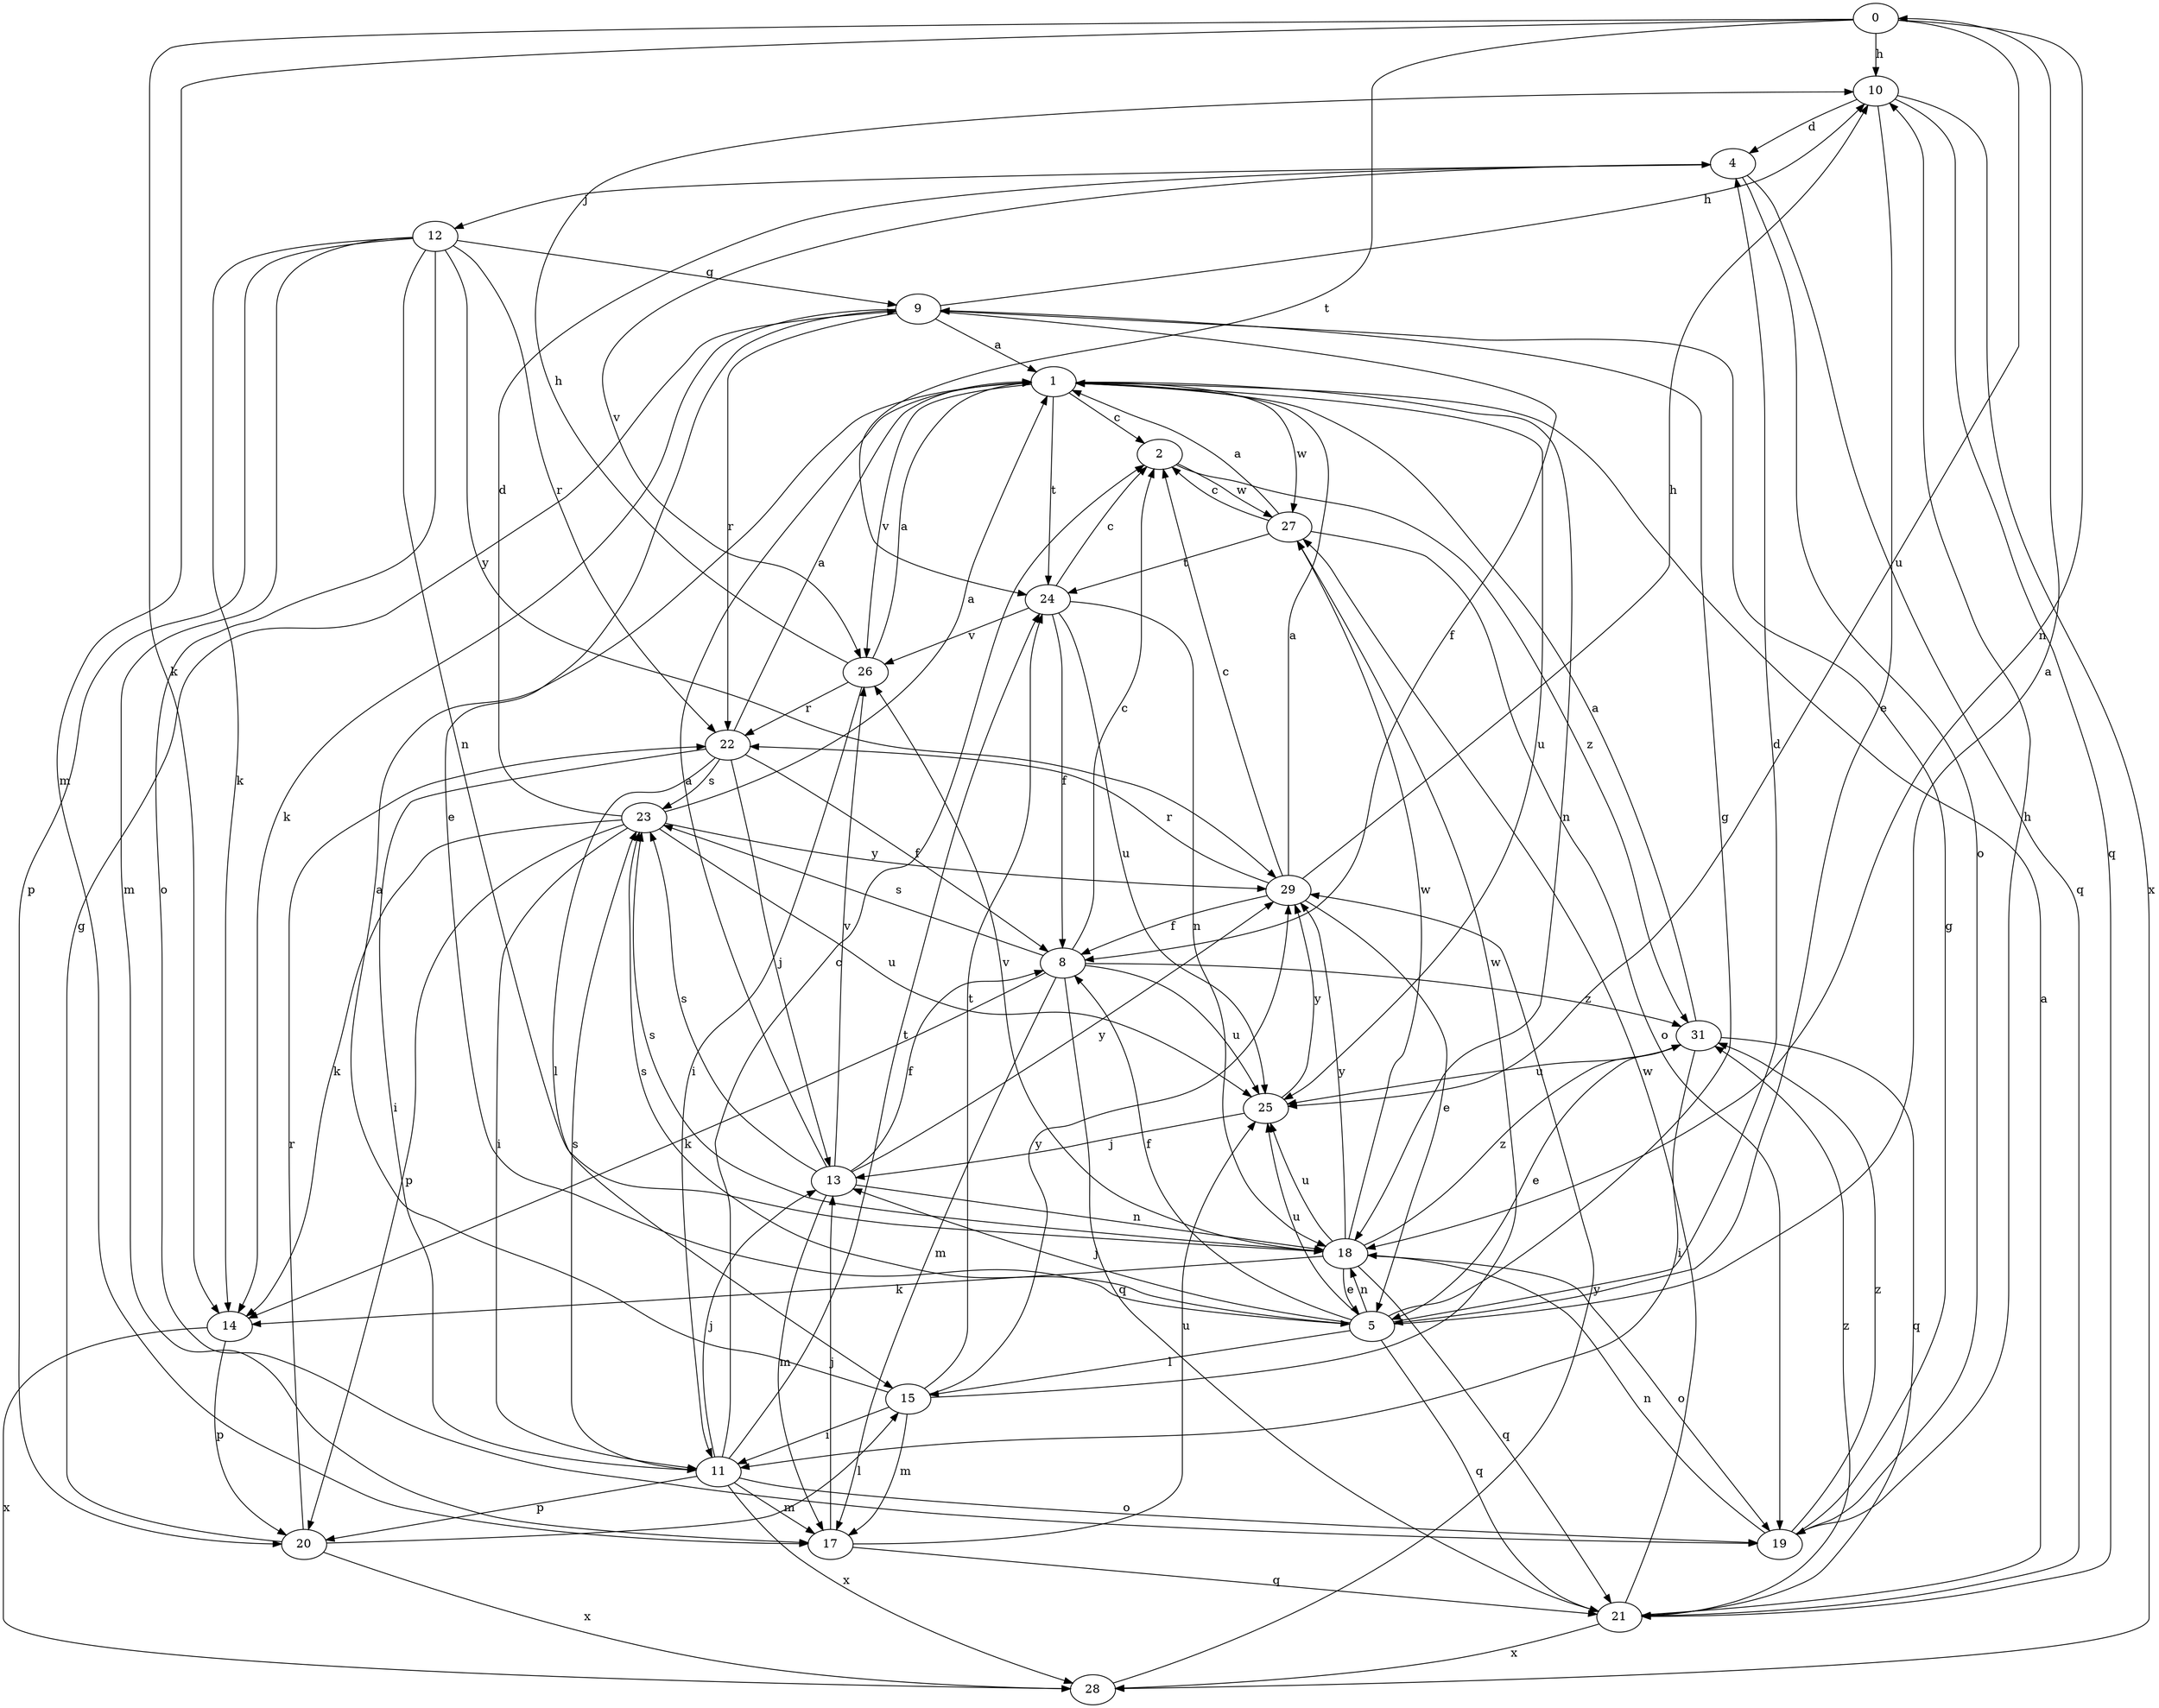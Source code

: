 strict digraph  {
0;
1;
2;
4;
5;
8;
9;
10;
11;
12;
13;
14;
15;
17;
18;
19;
20;
21;
22;
23;
24;
25;
26;
27;
28;
29;
31;
0 -> 10  [label=h];
0 -> 14  [label=k];
0 -> 17  [label=m];
0 -> 18  [label=n];
0 -> 24  [label=t];
0 -> 25  [label=u];
1 -> 2  [label=c];
1 -> 18  [label=n];
1 -> 24  [label=t];
1 -> 25  [label=u];
1 -> 26  [label=v];
1 -> 27  [label=w];
2 -> 27  [label=w];
2 -> 31  [label=z];
4 -> 12  [label=j];
4 -> 19  [label=o];
4 -> 21  [label=q];
4 -> 26  [label=v];
5 -> 0  [label=a];
5 -> 4  [label=d];
5 -> 8  [label=f];
5 -> 9  [label=g];
5 -> 13  [label=j];
5 -> 15  [label=l];
5 -> 18  [label=n];
5 -> 21  [label=q];
5 -> 23  [label=s];
5 -> 25  [label=u];
8 -> 2  [label=c];
8 -> 14  [label=k];
8 -> 17  [label=m];
8 -> 21  [label=q];
8 -> 23  [label=s];
8 -> 25  [label=u];
8 -> 31  [label=z];
9 -> 1  [label=a];
9 -> 5  [label=e];
9 -> 8  [label=f];
9 -> 10  [label=h];
9 -> 14  [label=k];
9 -> 22  [label=r];
10 -> 4  [label=d];
10 -> 5  [label=e];
10 -> 21  [label=q];
10 -> 28  [label=x];
11 -> 2  [label=c];
11 -> 13  [label=j];
11 -> 17  [label=m];
11 -> 19  [label=o];
11 -> 20  [label=p];
11 -> 23  [label=s];
11 -> 24  [label=t];
11 -> 28  [label=x];
12 -> 9  [label=g];
12 -> 14  [label=k];
12 -> 17  [label=m];
12 -> 18  [label=n];
12 -> 19  [label=o];
12 -> 20  [label=p];
12 -> 22  [label=r];
12 -> 29  [label=y];
13 -> 1  [label=a];
13 -> 8  [label=f];
13 -> 17  [label=m];
13 -> 18  [label=n];
13 -> 23  [label=s];
13 -> 26  [label=v];
13 -> 29  [label=y];
14 -> 20  [label=p];
14 -> 28  [label=x];
15 -> 1  [label=a];
15 -> 11  [label=i];
15 -> 17  [label=m];
15 -> 24  [label=t];
15 -> 27  [label=w];
15 -> 29  [label=y];
17 -> 13  [label=j];
17 -> 21  [label=q];
17 -> 25  [label=u];
18 -> 5  [label=e];
18 -> 14  [label=k];
18 -> 19  [label=o];
18 -> 21  [label=q];
18 -> 23  [label=s];
18 -> 25  [label=u];
18 -> 26  [label=v];
18 -> 27  [label=w];
18 -> 29  [label=y];
18 -> 31  [label=z];
19 -> 9  [label=g];
19 -> 10  [label=h];
19 -> 18  [label=n];
19 -> 31  [label=z];
20 -> 9  [label=g];
20 -> 15  [label=l];
20 -> 22  [label=r];
20 -> 28  [label=x];
21 -> 1  [label=a];
21 -> 27  [label=w];
21 -> 28  [label=x];
21 -> 31  [label=z];
22 -> 1  [label=a];
22 -> 8  [label=f];
22 -> 11  [label=i];
22 -> 13  [label=j];
22 -> 15  [label=l];
22 -> 23  [label=s];
23 -> 1  [label=a];
23 -> 4  [label=d];
23 -> 11  [label=i];
23 -> 14  [label=k];
23 -> 20  [label=p];
23 -> 25  [label=u];
23 -> 29  [label=y];
24 -> 2  [label=c];
24 -> 8  [label=f];
24 -> 18  [label=n];
24 -> 25  [label=u];
24 -> 26  [label=v];
25 -> 13  [label=j];
25 -> 29  [label=y];
26 -> 1  [label=a];
26 -> 10  [label=h];
26 -> 11  [label=i];
26 -> 22  [label=r];
27 -> 1  [label=a];
27 -> 2  [label=c];
27 -> 19  [label=o];
27 -> 24  [label=t];
28 -> 29  [label=y];
29 -> 1  [label=a];
29 -> 2  [label=c];
29 -> 5  [label=e];
29 -> 8  [label=f];
29 -> 10  [label=h];
29 -> 22  [label=r];
31 -> 1  [label=a];
31 -> 5  [label=e];
31 -> 11  [label=i];
31 -> 21  [label=q];
31 -> 25  [label=u];
}
